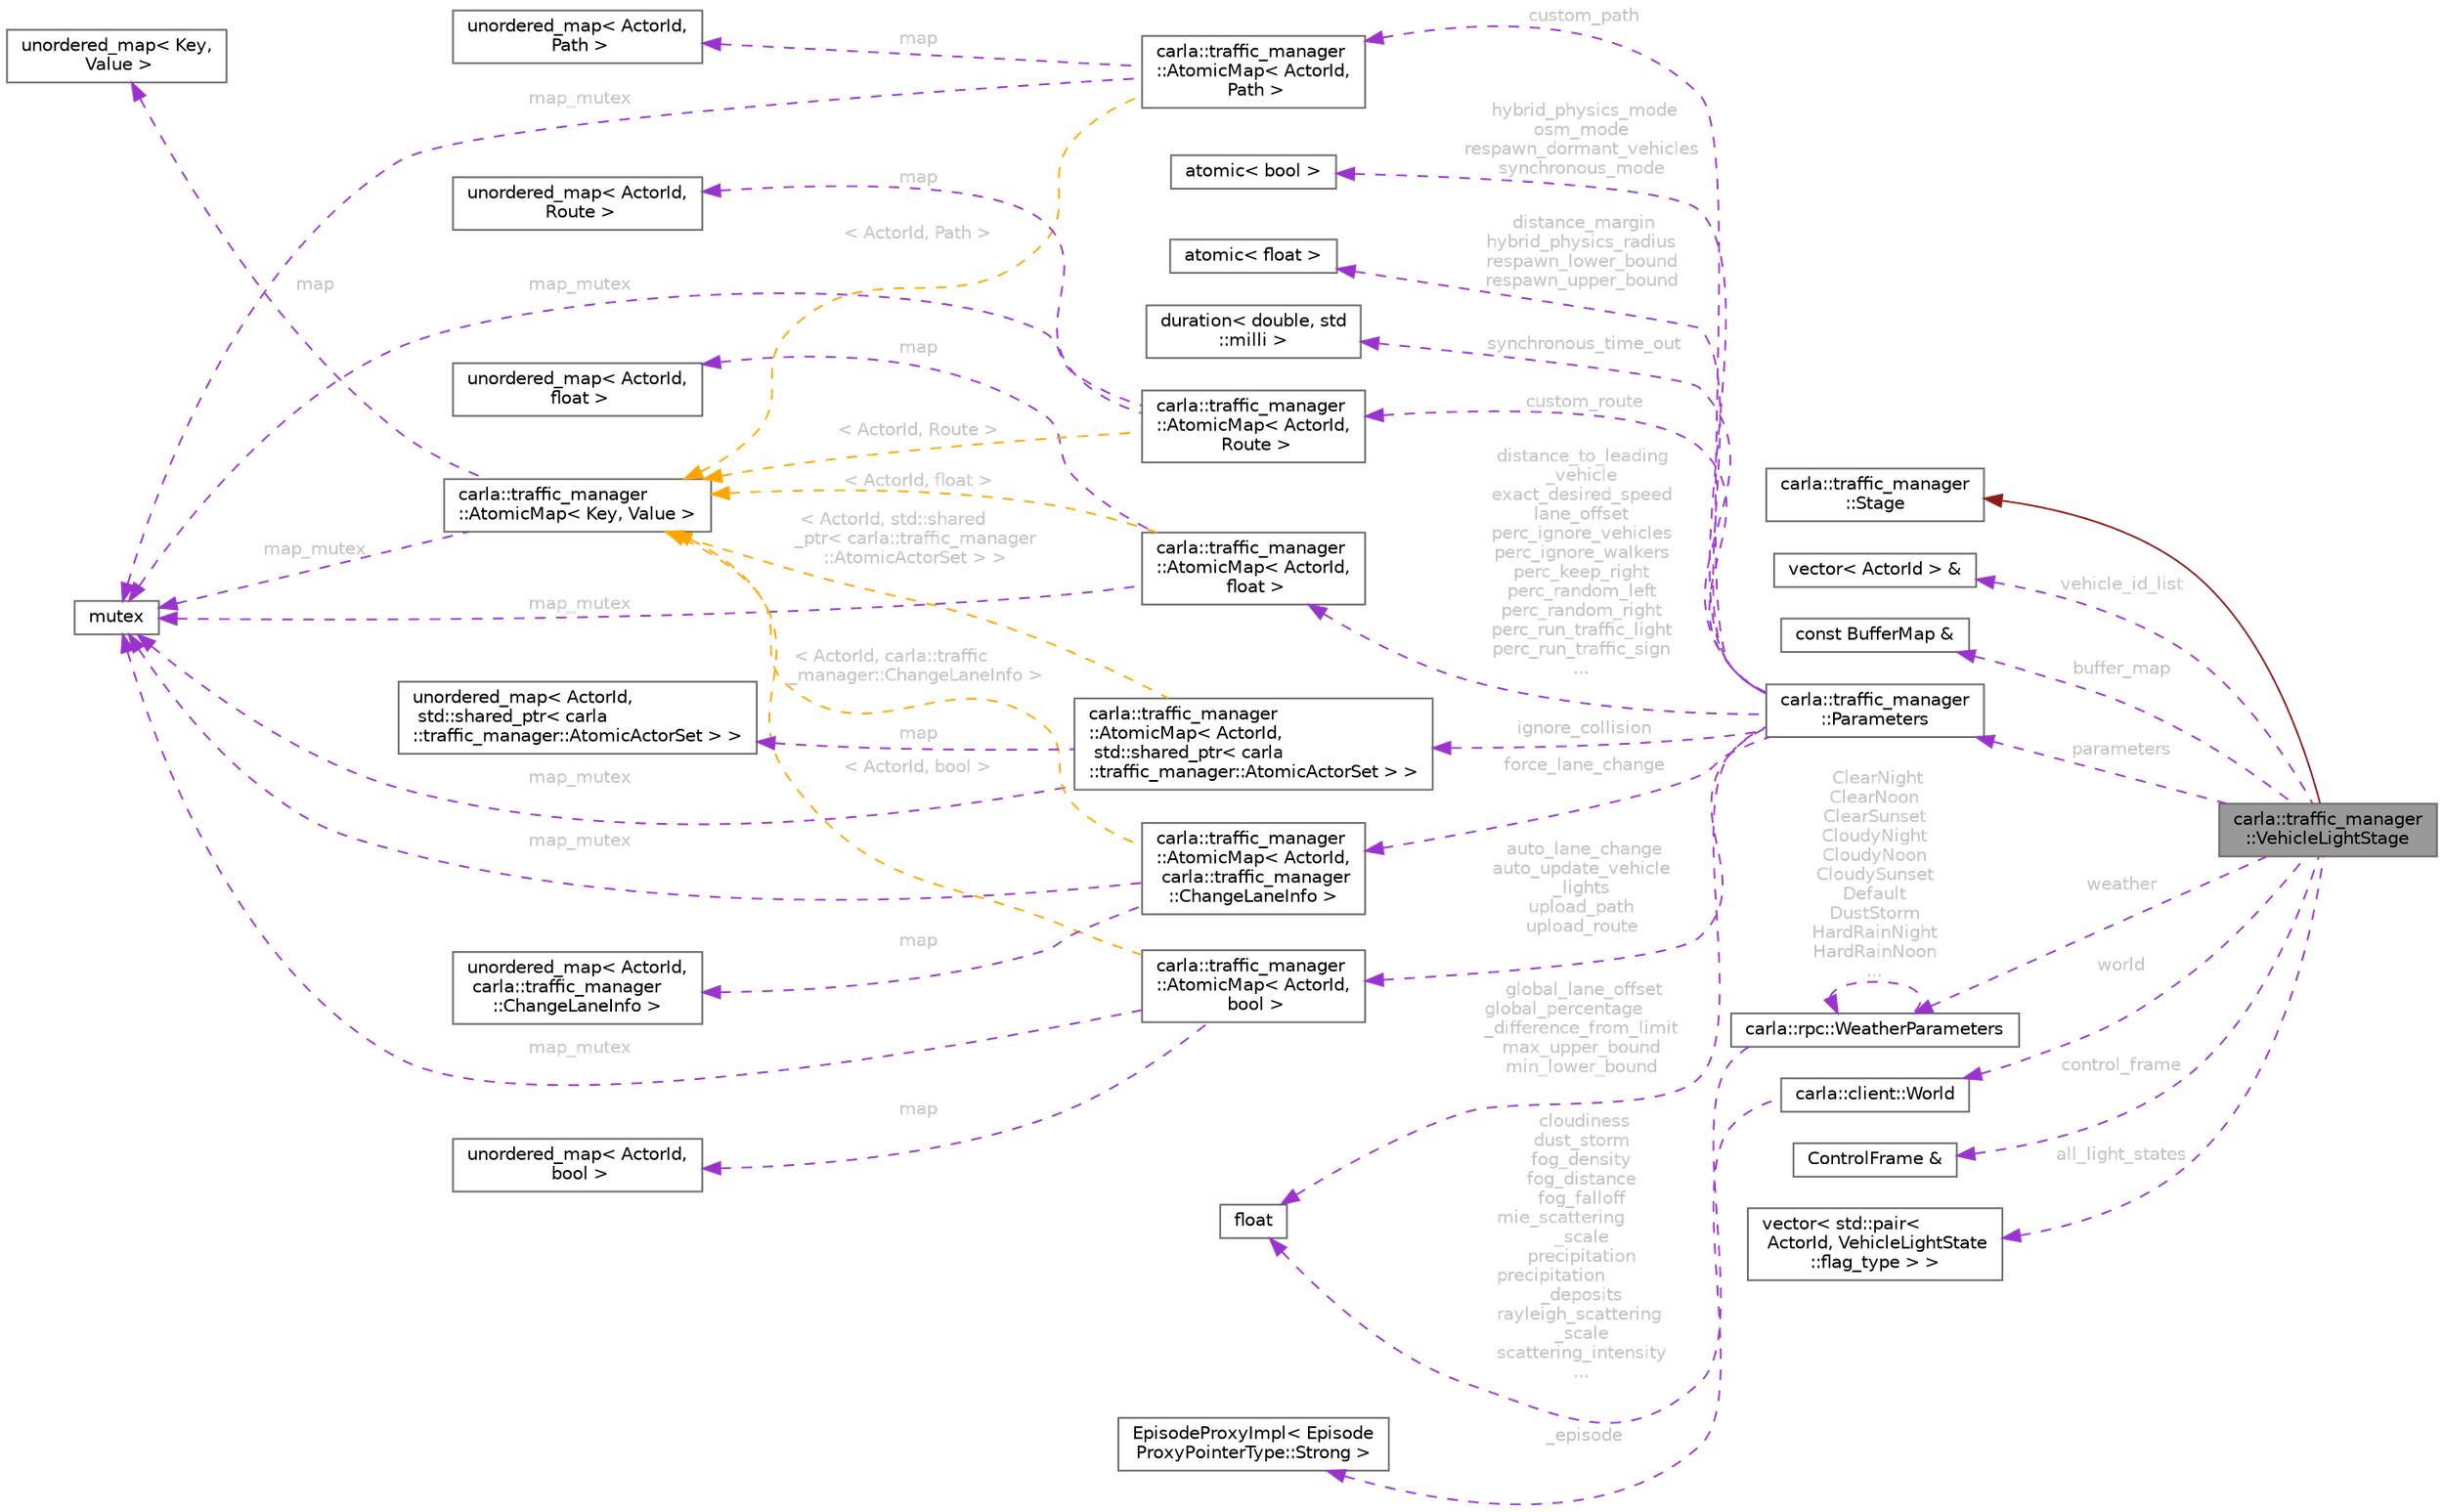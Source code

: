digraph "carla::traffic_manager::VehicleLightStage"
{
 // INTERACTIVE_SVG=YES
 // LATEX_PDF_SIZE
  bgcolor="transparent";
  edge [fontname=Helvetica,fontsize=10,labelfontname=Helvetica,labelfontsize=10];
  node [fontname=Helvetica,fontsize=10,shape=box,height=0.2,width=0.4];
  rankdir="LR";
  Node1 [id="Node000001",label="carla::traffic_manager\l::VehicleLightStage",height=0.2,width=0.4,color="gray40", fillcolor="grey60", style="filled", fontcolor="black",tooltip="This class has functionality for turning on/off the vehicle lights according to the current vehicle s..."];
  Node2 -> Node1 [id="edge1_Node000001_Node000002",dir="back",color="firebrick4",style="solid",tooltip=" "];
  Node2 [id="Node000002",label="carla::traffic_manager\l::Stage",height=0.2,width=0.4,color="gray40", fillcolor="white", style="filled",URL="$d2/dcf/classcarla_1_1traffic__manager_1_1Stage.html",tooltip="Stage type interface."];
  Node3 -> Node1 [id="edge2_Node000001_Node000003",dir="back",color="darkorchid3",style="dashed",tooltip=" ",label=" vehicle_id_list",fontcolor="grey" ];
  Node3 [id="Node000003",label="vector\< ActorId \> &",height=0.2,width=0.4,color="gray40", fillcolor="white", style="filled",tooltip=" "];
  Node4 -> Node1 [id="edge3_Node000001_Node000004",dir="back",color="darkorchid3",style="dashed",tooltip=" ",label=" buffer_map",fontcolor="grey" ];
  Node4 [id="Node000004",label="const BufferMap &",height=0.2,width=0.4,color="gray40", fillcolor="white", style="filled",tooltip=" "];
  Node5 -> Node1 [id="edge4_Node000001_Node000005",dir="back",color="darkorchid3",style="dashed",tooltip=" ",label=" parameters",fontcolor="grey" ];
  Node5 [id="Node000005",label="carla::traffic_manager\l::Parameters",height=0.2,width=0.4,color="gray40", fillcolor="white", style="filled",URL="$d6/ddb/classcarla_1_1traffic__manager_1_1Parameters.html",tooltip=" "];
  Node6 -> Node5 [id="edge5_Node000005_Node000006",dir="back",color="darkorchid3",style="dashed",tooltip=" ",label=" distance_to_leading\l_vehicle\nexact_desired_speed\nlane_offset\nperc_ignore_vehicles\nperc_ignore_walkers\nperc_keep_right\nperc_random_left\nperc_random_right\nperc_run_traffic_light\nperc_run_traffic_sign\n...",fontcolor="grey" ];
  Node6 [id="Node000006",label="carla::traffic_manager\l::AtomicMap\< ActorId,\l float \>",height=0.2,width=0.4,color="gray40", fillcolor="white", style="filled",URL="$d7/d02/classcarla_1_1traffic__manager_1_1AtomicMap.html",tooltip=" "];
  Node7 -> Node6 [id="edge6_Node000006_Node000007",dir="back",color="darkorchid3",style="dashed",tooltip=" ",label=" map_mutex",fontcolor="grey" ];
  Node7 [id="Node000007",label="mutex",height=0.2,width=0.4,color="gray40", fillcolor="white", style="filled",tooltip=" "];
  Node8 -> Node6 [id="edge7_Node000006_Node000008",dir="back",color="darkorchid3",style="dashed",tooltip=" ",label=" map",fontcolor="grey" ];
  Node8 [id="Node000008",label="unordered_map\< ActorId,\l float \>",height=0.2,width=0.4,color="gray40", fillcolor="white", style="filled",tooltip=" "];
  Node9 -> Node6 [id="edge8_Node000006_Node000009",dir="back",color="orange",style="dashed",tooltip=" ",label=" \< ActorId, float \>",fontcolor="grey" ];
  Node9 [id="Node000009",label="carla::traffic_manager\l::AtomicMap\< Key, Value \>",height=0.2,width=0.4,color="gray40", fillcolor="white", style="filled",URL="$d7/d02/classcarla_1_1traffic__manager_1_1AtomicMap.html",tooltip=" "];
  Node7 -> Node9 [id="edge9_Node000009_Node000007",dir="back",color="darkorchid3",style="dashed",tooltip=" ",label=" map_mutex",fontcolor="grey" ];
  Node10 -> Node9 [id="edge10_Node000009_Node000010",dir="back",color="darkorchid3",style="dashed",tooltip=" ",label=" map",fontcolor="grey" ];
  Node10 [id="Node000010",label="unordered_map\< Key,\l Value \>",height=0.2,width=0.4,color="gray40", fillcolor="white", style="filled",tooltip=" "];
  Node11 -> Node5 [id="edge11_Node000005_Node000011",dir="back",color="darkorchid3",style="dashed",tooltip=" ",label=" global_lane_offset\nglobal_percentage\l_difference_from_limit\nmax_upper_bound\nmin_lower_bound",fontcolor="grey" ];
  Node11 [id="Node000011",label="float",height=0.2,width=0.4,color="gray40", fillcolor="white", style="filled",tooltip=" "];
  Node12 -> Node5 [id="edge12_Node000005_Node000012",dir="back",color="darkorchid3",style="dashed",tooltip=" ",label=" ignore_collision",fontcolor="grey" ];
  Node12 [id="Node000012",label="carla::traffic_manager\l::AtomicMap\< ActorId,\l std::shared_ptr\< carla\l::traffic_manager::AtomicActorSet \> \>",height=0.2,width=0.4,color="gray40", fillcolor="white", style="filled",URL="$d7/d02/classcarla_1_1traffic__manager_1_1AtomicMap.html",tooltip=" "];
  Node7 -> Node12 [id="edge13_Node000012_Node000007",dir="back",color="darkorchid3",style="dashed",tooltip=" ",label=" map_mutex",fontcolor="grey" ];
  Node13 -> Node12 [id="edge14_Node000012_Node000013",dir="back",color="darkorchid3",style="dashed",tooltip=" ",label=" map",fontcolor="grey" ];
  Node13 [id="Node000013",label="unordered_map\< ActorId,\l std::shared_ptr\< carla\l::traffic_manager::AtomicActorSet \> \>",height=0.2,width=0.4,color="gray40", fillcolor="white", style="filled",URL="$de/d32/classstd_1_1unordered__map_3_01ActorId_00_01std_1_1shared__ptr_3_01carla_1_1traffic__manager_1_1AtomicActorSet_01_4_01_4.html",tooltip=" "];
  Node9 -> Node12 [id="edge15_Node000012_Node000009",dir="back",color="orange",style="dashed",tooltip=" ",label=" \< ActorId, std::shared\l_ptr\< carla::traffic_manager\l::AtomicActorSet \> \>",fontcolor="grey" ];
  Node14 -> Node5 [id="edge16_Node000005_Node000014",dir="back",color="darkorchid3",style="dashed",tooltip=" ",label=" force_lane_change",fontcolor="grey" ];
  Node14 [id="Node000014",label="carla::traffic_manager\l::AtomicMap\< ActorId,\l carla::traffic_manager\l::ChangeLaneInfo \>",height=0.2,width=0.4,color="gray40", fillcolor="white", style="filled",URL="$d7/d02/classcarla_1_1traffic__manager_1_1AtomicMap.html",tooltip=" "];
  Node7 -> Node14 [id="edge17_Node000014_Node000007",dir="back",color="darkorchid3",style="dashed",tooltip=" ",label=" map_mutex",fontcolor="grey" ];
  Node15 -> Node14 [id="edge18_Node000014_Node000015",dir="back",color="darkorchid3",style="dashed",tooltip=" ",label=" map",fontcolor="grey" ];
  Node15 [id="Node000015",label="unordered_map\< ActorId,\l carla::traffic_manager\l::ChangeLaneInfo \>",height=0.2,width=0.4,color="gray40", fillcolor="white", style="filled",URL="$d0/d56/classstd_1_1unordered__map_3_01ActorId_00_01carla_1_1traffic__manager_1_1ChangeLaneInfo_01_4.html",tooltip=" "];
  Node9 -> Node14 [id="edge19_Node000014_Node000009",dir="back",color="orange",style="dashed",tooltip=" ",label=" \< ActorId, carla::traffic\l_manager::ChangeLaneInfo \>",fontcolor="grey" ];
  Node16 -> Node5 [id="edge20_Node000005_Node000016",dir="back",color="darkorchid3",style="dashed",tooltip=" ",label=" auto_lane_change\nauto_update_vehicle\l_lights\nupload_path\nupload_route",fontcolor="grey" ];
  Node16 [id="Node000016",label="carla::traffic_manager\l::AtomicMap\< ActorId,\l bool \>",height=0.2,width=0.4,color="gray40", fillcolor="white", style="filled",URL="$d7/d02/classcarla_1_1traffic__manager_1_1AtomicMap.html",tooltip=" "];
  Node7 -> Node16 [id="edge21_Node000016_Node000007",dir="back",color="darkorchid3",style="dashed",tooltip=" ",label=" map_mutex",fontcolor="grey" ];
  Node17 -> Node16 [id="edge22_Node000016_Node000017",dir="back",color="darkorchid3",style="dashed",tooltip=" ",label=" map",fontcolor="grey" ];
  Node17 [id="Node000017",label="unordered_map\< ActorId,\l bool \>",height=0.2,width=0.4,color="gray40", fillcolor="white", style="filled",tooltip=" "];
  Node9 -> Node16 [id="edge23_Node000016_Node000009",dir="back",color="orange",style="dashed",tooltip=" ",label=" \< ActorId, bool \>",fontcolor="grey" ];
  Node18 -> Node5 [id="edge24_Node000005_Node000018",dir="back",color="darkorchid3",style="dashed",tooltip=" ",label=" hybrid_physics_mode\nosm_mode\nrespawn_dormant_vehicles\nsynchronous_mode",fontcolor="grey" ];
  Node18 [id="Node000018",label="atomic\< bool \>",height=0.2,width=0.4,color="gray40", fillcolor="white", style="filled",tooltip=" "];
  Node19 -> Node5 [id="edge25_Node000005_Node000019",dir="back",color="darkorchid3",style="dashed",tooltip=" ",label=" distance_margin\nhybrid_physics_radius\nrespawn_lower_bound\nrespawn_upper_bound",fontcolor="grey" ];
  Node19 [id="Node000019",label="atomic\< float \>",height=0.2,width=0.4,color="gray40", fillcolor="white", style="filled",tooltip=" "];
  Node20 -> Node5 [id="edge26_Node000005_Node000020",dir="back",color="darkorchid3",style="dashed",tooltip=" ",label=" custom_path",fontcolor="grey" ];
  Node20 [id="Node000020",label="carla::traffic_manager\l::AtomicMap\< ActorId,\l Path \>",height=0.2,width=0.4,color="gray40", fillcolor="white", style="filled",URL="$d7/d02/classcarla_1_1traffic__manager_1_1AtomicMap.html",tooltip=" "];
  Node7 -> Node20 [id="edge27_Node000020_Node000007",dir="back",color="darkorchid3",style="dashed",tooltip=" ",label=" map_mutex",fontcolor="grey" ];
  Node21 -> Node20 [id="edge28_Node000020_Node000021",dir="back",color="darkorchid3",style="dashed",tooltip=" ",label=" map",fontcolor="grey" ];
  Node21 [id="Node000021",label="unordered_map\< ActorId,\l Path \>",height=0.2,width=0.4,color="gray40", fillcolor="white", style="filled",URL="$d8/d9c/classstd_1_1unordered__map_3_01ActorId_00_01Path_01_4.html",tooltip=" "];
  Node9 -> Node20 [id="edge29_Node000020_Node000009",dir="back",color="orange",style="dashed",tooltip=" ",label=" \< ActorId, Path \>",fontcolor="grey" ];
  Node22 -> Node5 [id="edge30_Node000005_Node000022",dir="back",color="darkorchid3",style="dashed",tooltip=" ",label=" custom_route",fontcolor="grey" ];
  Node22 [id="Node000022",label="carla::traffic_manager\l::AtomicMap\< ActorId,\l Route \>",height=0.2,width=0.4,color="gray40", fillcolor="white", style="filled",URL="$d7/d02/classcarla_1_1traffic__manager_1_1AtomicMap.html",tooltip=" "];
  Node7 -> Node22 [id="edge31_Node000022_Node000007",dir="back",color="darkorchid3",style="dashed",tooltip=" ",label=" map_mutex",fontcolor="grey" ];
  Node23 -> Node22 [id="edge32_Node000022_Node000023",dir="back",color="darkorchid3",style="dashed",tooltip=" ",label=" map",fontcolor="grey" ];
  Node23 [id="Node000023",label="unordered_map\< ActorId,\l Route \>",height=0.2,width=0.4,color="gray40", fillcolor="white", style="filled",URL="$df/d73/classstd_1_1unordered__map_3_01ActorId_00_01Route_01_4.html",tooltip=" "];
  Node9 -> Node22 [id="edge33_Node000022_Node000009",dir="back",color="orange",style="dashed",tooltip=" ",label=" \< ActorId, Route \>",fontcolor="grey" ];
  Node24 -> Node5 [id="edge34_Node000005_Node000024",dir="back",color="darkorchid3",style="dashed",tooltip=" ",label=" synchronous_time_out",fontcolor="grey" ];
  Node24 [id="Node000024",label="duration\< double, std\l::milli \>",height=0.2,width=0.4,color="gray40", fillcolor="white", style="filled",tooltip=" "];
  Node25 -> Node1 [id="edge35_Node000001_Node000025",dir="back",color="darkorchid3",style="dashed",tooltip=" ",label=" world",fontcolor="grey" ];
  Node25 [id="Node000025",label="carla::client::World",height=0.2,width=0.4,color="gray40", fillcolor="white", style="filled",URL="$db/d1f/classcarla_1_1client_1_1World.html",tooltip=" "];
  Node26 -> Node25 [id="edge36_Node000025_Node000026",dir="back",color="darkorchid3",style="dashed",tooltip=" ",label=" _episode",fontcolor="grey" ];
  Node26 [id="Node000026",label="EpisodeProxyImpl\< Episode\lProxyPointerType::Strong \>",height=0.2,width=0.4,color="gray40", fillcolor="white", style="filled",tooltip=" "];
  Node27 -> Node1 [id="edge37_Node000001_Node000027",dir="back",color="darkorchid3",style="dashed",tooltip=" ",label=" control_frame",fontcolor="grey" ];
  Node27 [id="Node000027",label="ControlFrame &",height=0.2,width=0.4,color="gray40", fillcolor="white", style="filled",tooltip=" "];
  Node28 -> Node1 [id="edge38_Node000001_Node000028",dir="back",color="darkorchid3",style="dashed",tooltip=" ",label=" all_light_states",fontcolor="grey" ];
  Node28 [id="Node000028",label="vector\< std::pair\<\l ActorId, VehicleLightState\l::flag_type \> \>",height=0.2,width=0.4,color="gray40", fillcolor="white", style="filled",tooltip=" "];
  Node29 -> Node1 [id="edge39_Node000001_Node000029",dir="back",color="darkorchid3",style="dashed",tooltip=" ",label=" weather",fontcolor="grey" ];
  Node29 [id="Node000029",label="carla::rpc::WeatherParameters",height=0.2,width=0.4,color="gray40", fillcolor="white", style="filled",URL="$db/ddb/classcarla_1_1rpc_1_1WeatherParameters.html",tooltip=" "];
  Node29 -> Node29 [id="edge40_Node000029_Node000029",dir="back",color="darkorchid3",style="dashed",tooltip=" ",label=" ClearNight\nClearNoon\nClearSunset\nCloudyNight\nCloudyNoon\nCloudySunset\nDefault\nDustStorm\nHardRainNight\nHardRainNoon\n...",fontcolor="grey" ];
  Node11 -> Node29 [id="edge41_Node000029_Node000011",dir="back",color="darkorchid3",style="dashed",tooltip=" ",label=" cloudiness\ndust_storm\nfog_density\nfog_distance\nfog_falloff\nmie_scattering\l_scale\nprecipitation\nprecipitation\l_deposits\nrayleigh_scattering\l_scale\nscattering_intensity\n...",fontcolor="grey" ];
}
